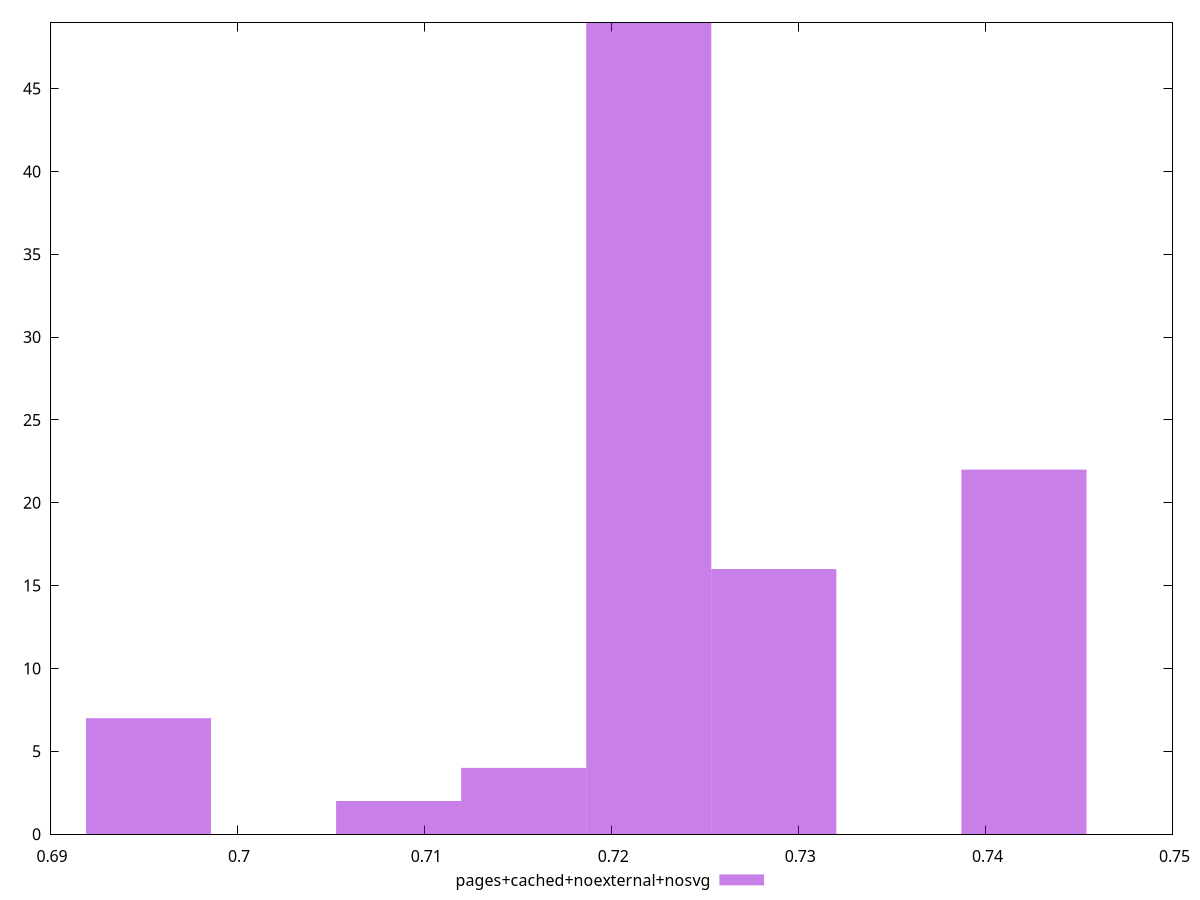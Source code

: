 $_pagesCachedNoexternalNosvg <<EOF
0.7420609103274898 22
0.7220052100483684 49
0.7286904434747422 16
0.7086347431956208 2
0.6952642763428732 7
0.7153199766219946 4
EOF
set key outside below
set terminal pngcairo
set output "report_00006_2020-11-02T20-21-41.718Z/performance_score/pages+cached+noexternal+nosvg//hist.png"
set yrange [0:49]
set boxwidth 0.006685233426373781
set style fill transparent solid 0.5 noborder
plot $_pagesCachedNoexternalNosvg title "pages+cached+noexternal+nosvg" with boxes ,